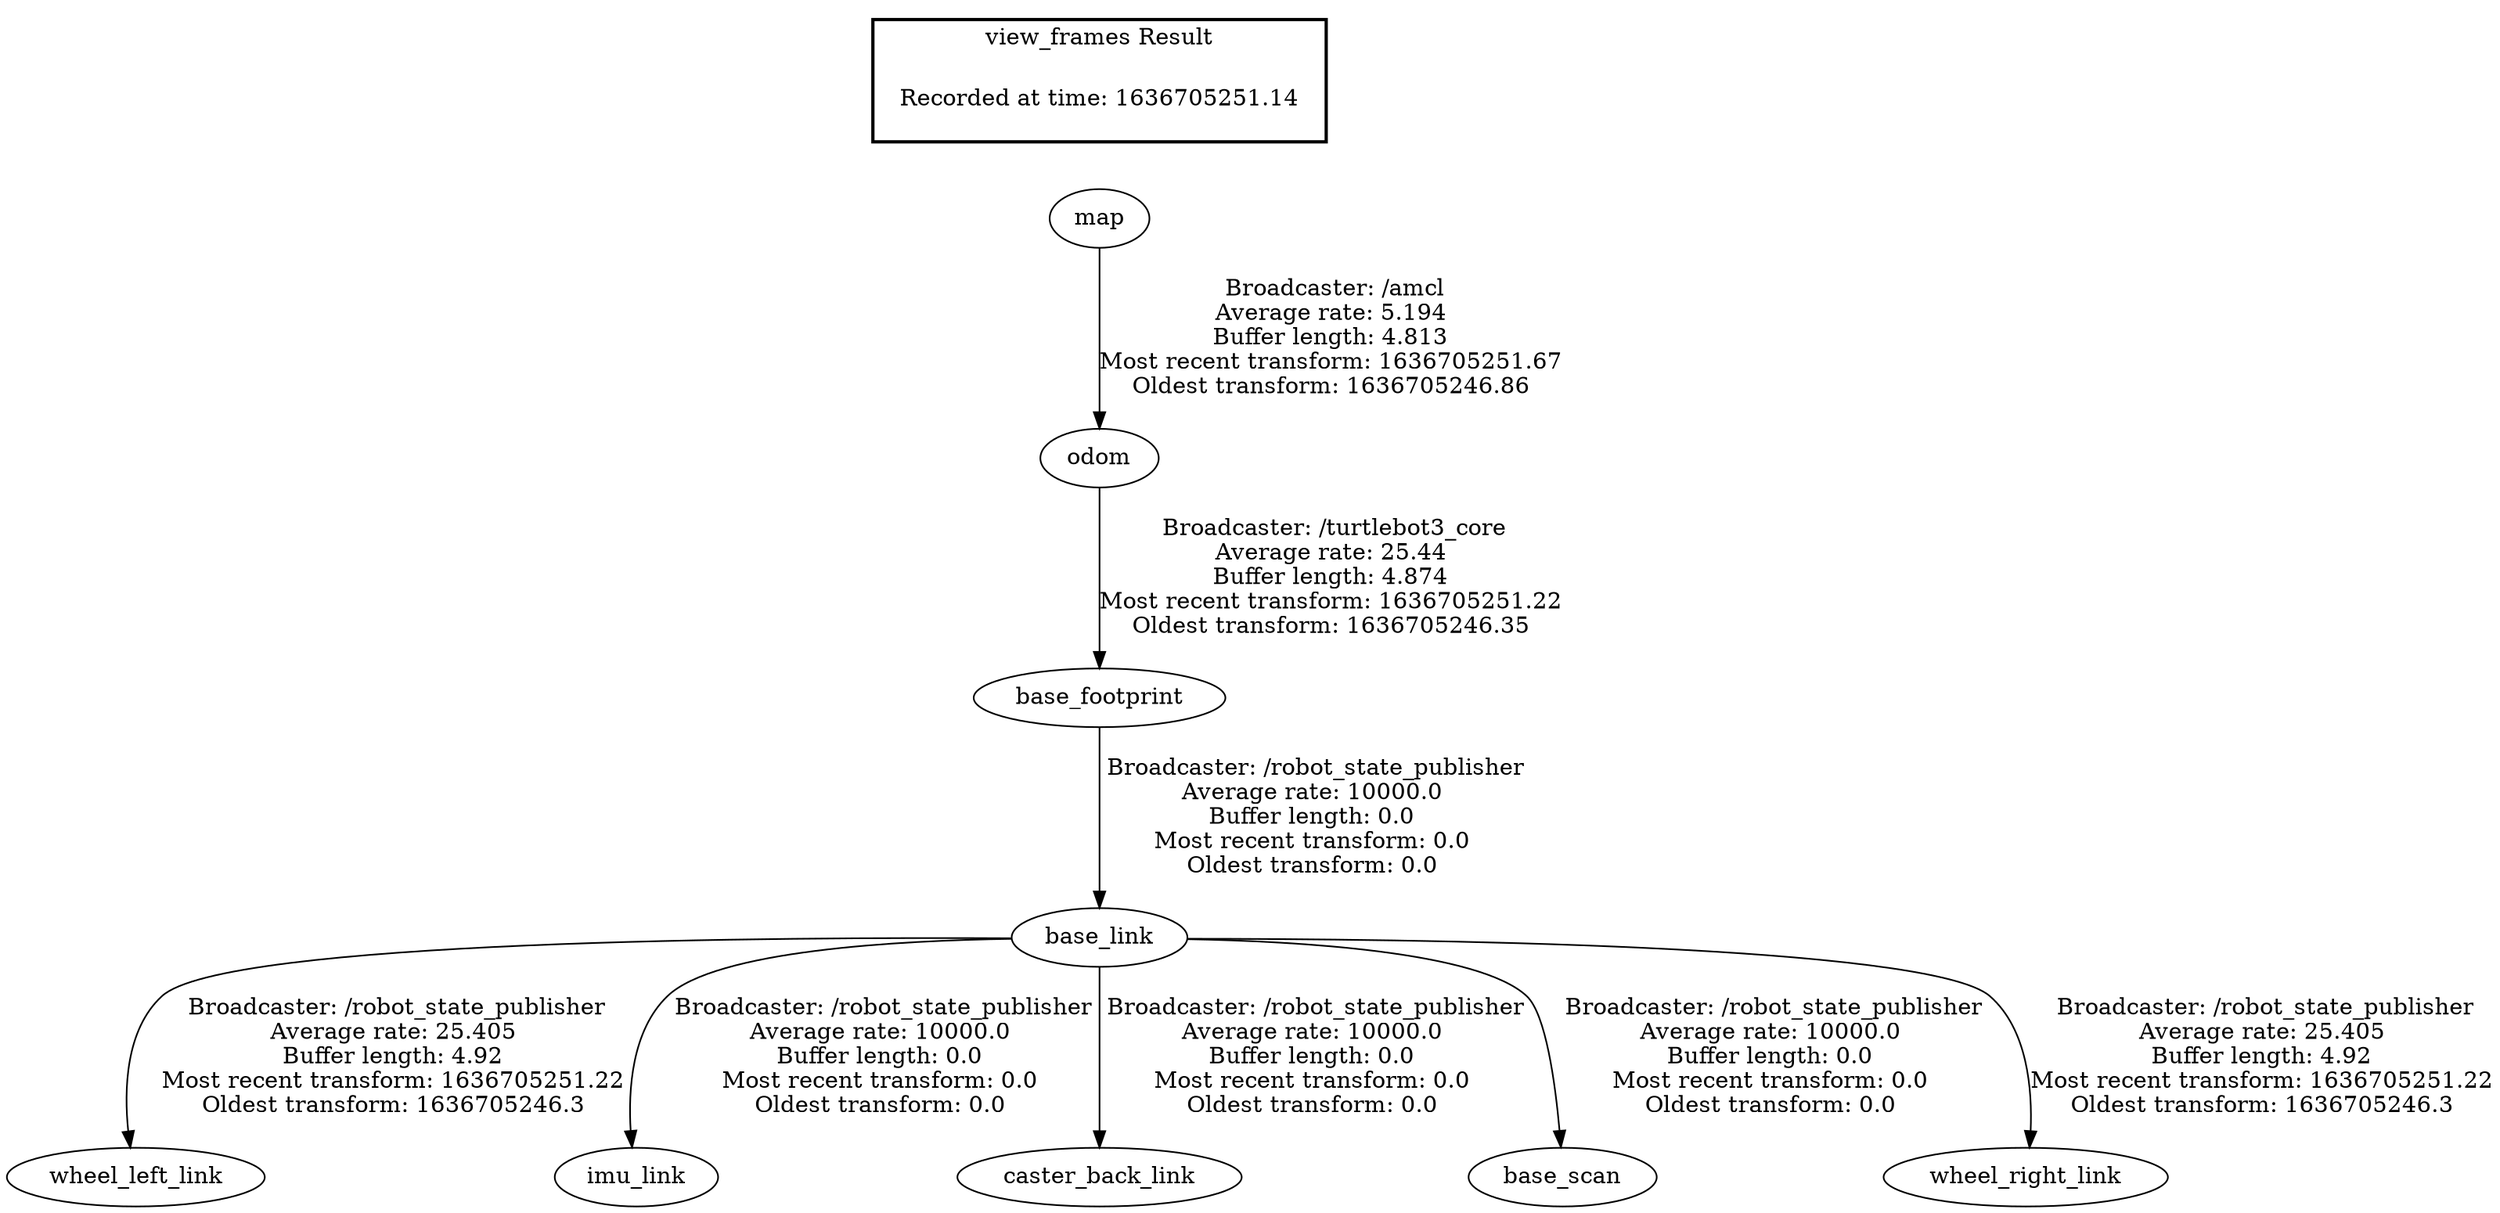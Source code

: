 digraph G {
"base_link" -> "wheel_left_link"[label=" Broadcaster: /robot_state_publisher\nAverage rate: 25.405\nBuffer length: 4.92\nMost recent transform: 1636705251.22\nOldest transform: 1636705246.3\n"];
"base_link" -> "imu_link"[label=" Broadcaster: /robot_state_publisher\nAverage rate: 10000.0\nBuffer length: 0.0\nMost recent transform: 0.0\nOldest transform: 0.0\n"];
"base_footprint" -> "base_link"[label=" Broadcaster: /robot_state_publisher\nAverage rate: 10000.0\nBuffer length: 0.0\nMost recent transform: 0.0\nOldest transform: 0.0\n"];
"base_link" -> "caster_back_link"[label=" Broadcaster: /robot_state_publisher\nAverage rate: 10000.0\nBuffer length: 0.0\nMost recent transform: 0.0\nOldest transform: 0.0\n"];
"base_link" -> "base_scan"[label=" Broadcaster: /robot_state_publisher\nAverage rate: 10000.0\nBuffer length: 0.0\nMost recent transform: 0.0\nOldest transform: 0.0\n"];
"map" -> "odom"[label=" Broadcaster: /amcl\nAverage rate: 5.194\nBuffer length: 4.813\nMost recent transform: 1636705251.67\nOldest transform: 1636705246.86\n"];
"base_link" -> "wheel_right_link"[label=" Broadcaster: /robot_state_publisher\nAverage rate: 25.405\nBuffer length: 4.92\nMost recent transform: 1636705251.22\nOldest transform: 1636705246.3\n"];
"odom" -> "base_footprint"[label=" Broadcaster: /turtlebot3_core\nAverage rate: 25.44\nBuffer length: 4.874\nMost recent transform: 1636705251.22\nOldest transform: 1636705246.35\n"];
edge [style=invis];
 subgraph cluster_legend { style=bold; color=black; label ="view_frames Result";
"Recorded at time: 1636705251.14"[ shape=plaintext ] ;
}->"map";
}